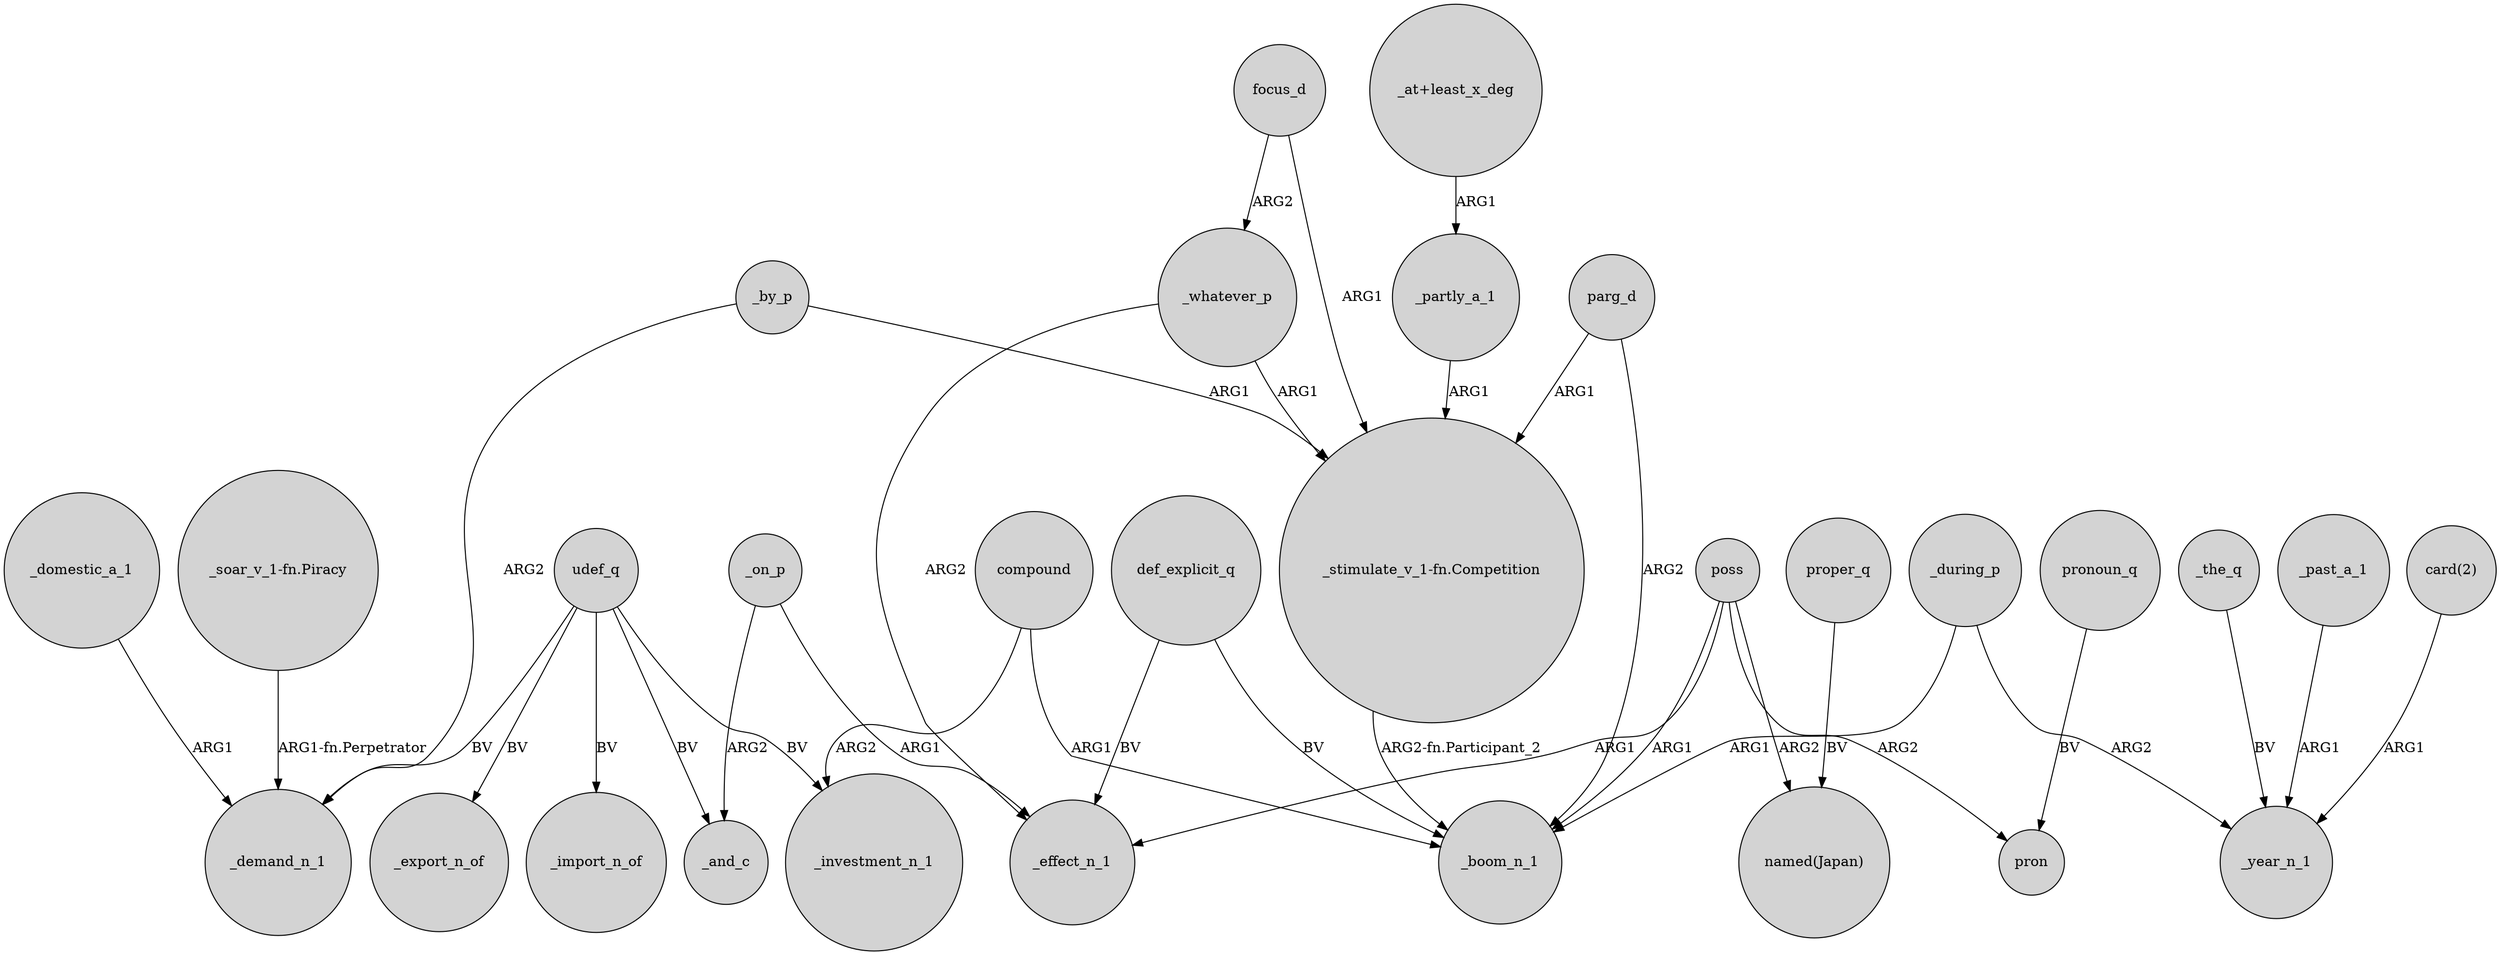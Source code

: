 digraph {
	node [shape=circle style=filled]
	poss -> _boom_n_1 [label=ARG1]
	def_explicit_q -> _effect_n_1 [label=BV]
	"_soar_v_1-fn.Piracy" -> _demand_n_1 [label="ARG1-fn.Perpetrator"]
	_by_p -> "_stimulate_v_1-fn.Competition" [label=ARG1]
	_whatever_p -> _effect_n_1 [label=ARG2]
	compound -> _investment_n_1 [label=ARG2]
	poss -> "named(Japan)" [label=ARG2]
	_on_p -> _effect_n_1 [label=ARG1]
	_partly_a_1 -> "_stimulate_v_1-fn.Competition" [label=ARG1]
	_by_p -> _demand_n_1 [label=ARG2]
	udef_q -> _export_n_of [label=BV]
	_during_p -> _boom_n_1 [label=ARG1]
	udef_q -> _and_c [label=BV]
	pronoun_q -> pron [label=BV]
	poss -> pron [label=ARG2]
	focus_d -> "_stimulate_v_1-fn.Competition" [label=ARG1]
	poss -> _effect_n_1 [label=ARG1]
	_the_q -> _year_n_1 [label=BV]
	_on_p -> _and_c [label=ARG2]
	"_stimulate_v_1-fn.Competition" -> _boom_n_1 [label="ARG2-fn.Participant_2"]
	parg_d -> _boom_n_1 [label=ARG2]
	proper_q -> "named(Japan)" [label=BV]
	compound -> _boom_n_1 [label=ARG1]
	udef_q -> _demand_n_1 [label=BV]
	def_explicit_q -> _boom_n_1 [label=BV]
	_domestic_a_1 -> _demand_n_1 [label=ARG1]
	_during_p -> _year_n_1 [label=ARG2]
	udef_q -> _investment_n_1 [label=BV]
	_whatever_p -> "_stimulate_v_1-fn.Competition" [label=ARG1]
	_past_a_1 -> _year_n_1 [label=ARG1]
	"card(2)" -> _year_n_1 [label=ARG1]
	focus_d -> _whatever_p [label=ARG2]
	parg_d -> "_stimulate_v_1-fn.Competition" [label=ARG1]
	udef_q -> _import_n_of [label=BV]
	"_at+least_x_deg" -> _partly_a_1 [label=ARG1]
}
